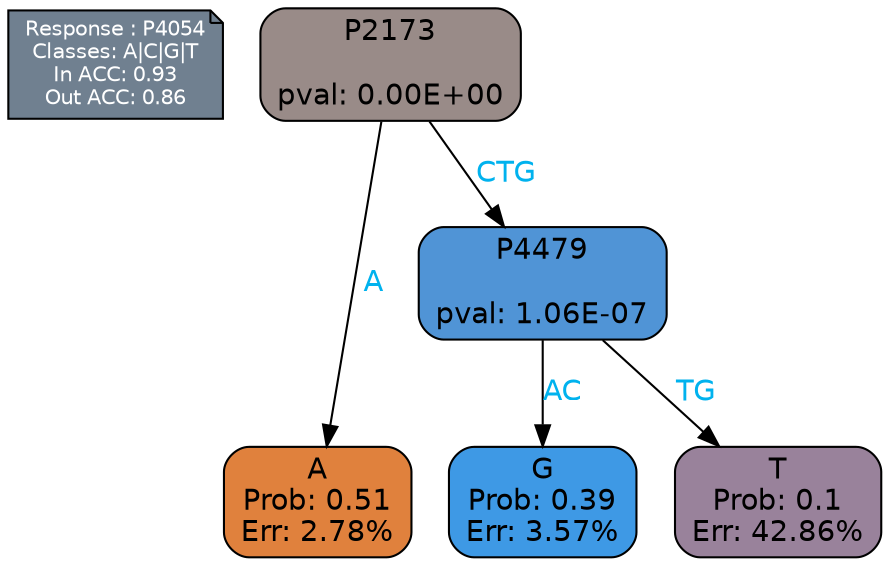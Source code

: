 digraph Tree {
node [shape=box, style="filled, rounded", color="black", fontname=helvetica] ;
graph [ranksep=equally, splines=polylines, bgcolor=transparent, dpi=600] ;
edge [fontname=helvetica] ;
LEGEND [label="Response : P4054
Classes: A|C|G|T
In ACC: 0.93
Out ACC: 0.86
",shape=note,align=left,style=filled,fillcolor="slategray",fontcolor="white",fontsize=10];1 [label="P2173

pval: 0.00E+00", fillcolor="#998b88"] ;
2 [label="A
Prob: 0.51
Err: 2.78%", fillcolor="#e0813d"] ;
3 [label="P4479

pval: 1.06E-07", fillcolor="#5094d6"] ;
4 [label="G
Prob: 0.39
Err: 3.57%", fillcolor="#3e99e5"] ;
5 [label="T
Prob: 0.1
Err: 42.86%", fillcolor="#99829b"] ;
1 -> 2 [label="A",fontcolor=deepskyblue2] ;
1 -> 3 [label="CTG",fontcolor=deepskyblue2] ;
3 -> 4 [label="AC",fontcolor=deepskyblue2] ;
3 -> 5 [label="TG",fontcolor=deepskyblue2] ;
{rank = same; 2;4;5;}{rank = same; LEGEND;1;}}